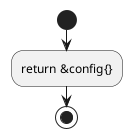 @startuml
'https://plantuml.com/activity-diagram-beta
'Kong网关灰度插件New方法活动图

start

:return &config{};

stop

@enduml
